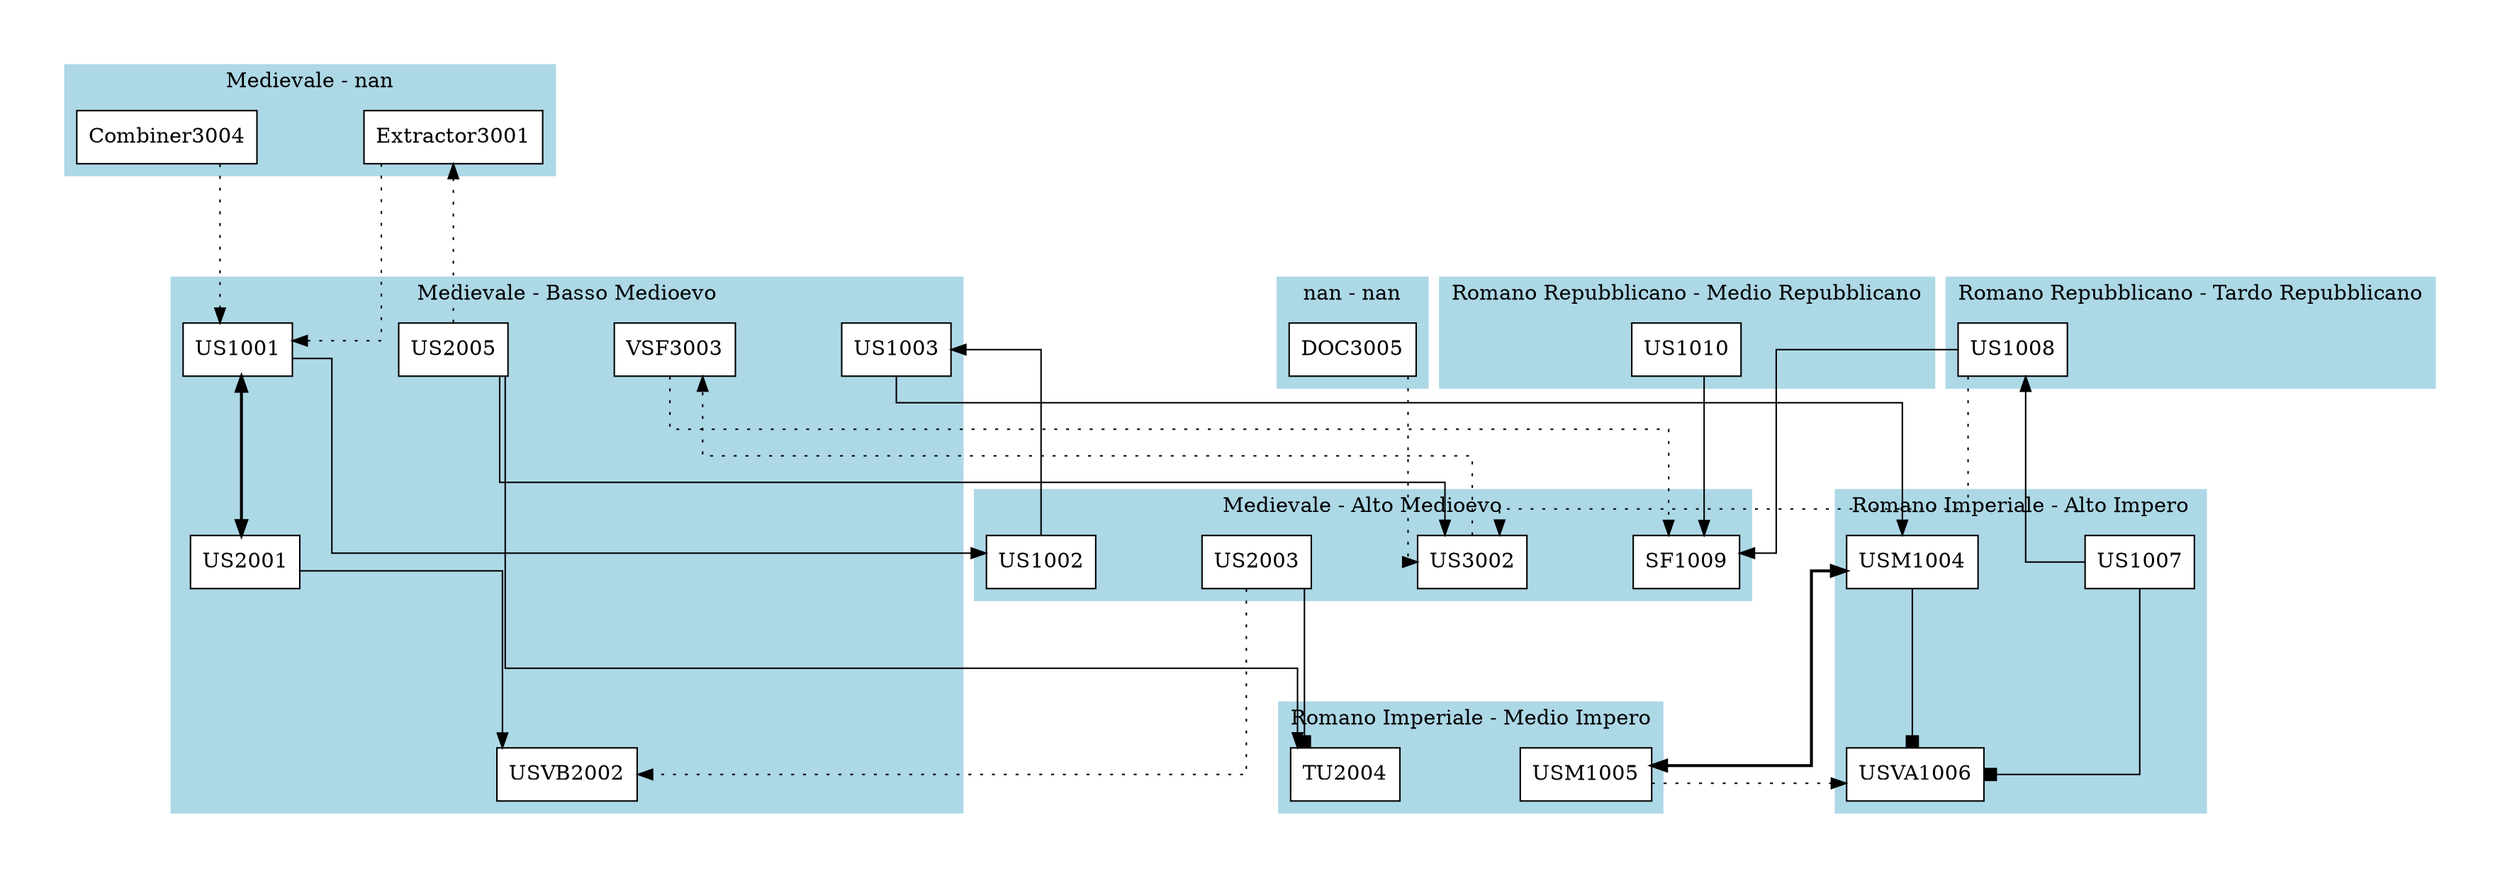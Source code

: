 digraph {
	graph [dpi=150 nodesep=1 pad=0.5 ranksep=1.5 splines=ortho]
	rankdir=TB
	compound=true
	subgraph cluster_datazione_1 {
		color=lightblue label="Medievale - Alto Medioevo" rank=same style=filled
		US1002 [label=US1002 fillcolor=white period="Medievale - Alto Medioevo" shape=box style=filled tooltip=""]
		SF1009 [label=SF1009 fillcolor=white period="Medievale - Alto Medioevo" shape=box style=filled tooltip=""]
		US2003 [label=US2003 fillcolor=white period="Medievale - Alto Medioevo" shape=box style=filled tooltip=""]
		US3002 [label=US3002 fillcolor=white period="Medievale - Alto Medioevo" shape=box style=filled tooltip=""]
	}
	subgraph cluster_datazione_2 {
		color=lightblue label="Medievale - Basso Medioevo" rank=same style=filled
		US1001 [label=US1001 fillcolor=white period="Medievale - Basso Medioevo" shape=box style=filled tooltip=""]
		US1003 [label=US1003 fillcolor=white period="Medievale - Basso Medioevo" shape=box style=filled tooltip=""]
		US2001 [label=US2001 fillcolor=white period="Medievale - Basso Medioevo" shape=box style=filled tooltip=""]
		USVB2002 [label=USVB2002 fillcolor=white period="Medievale - Basso Medioevo" shape=box style=filled tooltip=""]
		US2005 [label=US2005 fillcolor=white period="Medievale - Basso Medioevo" shape=box style=filled tooltip=""]
		VSF3003 [label=VSF3003 fillcolor=white period="Medievale - Basso Medioevo" shape=box style=filled tooltip=""]
	}
	subgraph cluster_datazione_3 {
		color=lightblue label="Medievale - nan" rank=same style=filled
		Extractor3001 [label=Extractor3001 fillcolor=white period="Medievale - nan" shape=box style=filled tooltip=""]
		Combiner3004 [label=Combiner3004 fillcolor=white period="Medievale - nan" shape=box style=filled tooltip=""]
	}
	subgraph cluster_datazione_4 {
		color=lightblue label="Romano Imperiale - Alto Impero" rank=same style=filled
		USM1004 [label=USM1004 fillcolor=white period="Romano Imperiale - Alto Impero" shape=box style=filled tooltip=""]
		USVA1006 [label=USVA1006 fillcolor=white period="Romano Imperiale - Alto Impero" shape=box style=filled tooltip=""]
		US1007 [label=US1007 fillcolor=white period="Romano Imperiale - Alto Impero" shape=box style=filled tooltip=""]
	}
	subgraph cluster_datazione_5 {
		color=lightblue label="Romano Imperiale - Medio Impero" rank=same style=filled
		USM1005 [label=USM1005 fillcolor=white period="Romano Imperiale - Medio Impero" shape=box style=filled tooltip=""]
		TU2004 [label=TU2004 fillcolor=white period="Romano Imperiale - Medio Impero" shape=box style=filled tooltip=""]
	}
	subgraph cluster_datazione_6 {
		color=lightblue label="Romano Repubblicano - Medio Repubblicano" rank=same style=filled
		US1010 [label=US1010 fillcolor=white period="Romano Repubblicano - Medio Repubblicano" shape=box style=filled tooltip=""]
	}
	subgraph cluster_datazione_7 {
		color=lightblue label="Romano Repubblicano - Tardo Repubblicano" rank=same style=filled
		US1008 [label=US1008 fillcolor=white period="Romano Repubblicano - Tardo Repubblicano" shape=box style=filled tooltip=""]
	}
	subgraph cluster_datazione_8 {
		color=lightblue label="nan - nan" rank=same style=filled
		DOC3005 [label=DOC3005 fillcolor=white period="nan - nan" shape=box style=filled tooltip=""]
	}
	USM1005 -> USVA1006 [arrowhead=normal color=black style=dotted]
	US1008 -> US3002 [arrowhead=normal color=black style=dotted]
	US2003 -> USVB2002 [arrowhead=normal color=black style=dotted]
	US2005 -> Extractor3001 [arrowhead=normal color=black style=dotted]
	Extractor3001 -> US1001 [arrowhead=normal color=black style=dotted]
	US3002 -> VSF3003 [arrowhead=normal color=black style=dotted]
	VSF3003 -> SF1009 [arrowhead=normal color=black style=dotted]
	Combiner3004 -> US1001 [arrowhead=normal color=black style=dotted]
	DOC3005 -> US3002 [arrowhead=normal color=black style=dotted]
	US1001 -> US2001 [arrowhead=normal arrowtail=normal color=black dir=both style=bold]
	USM1004 -> USM1005 [arrowhead=normal arrowtail=normal color=black dir=both style=bold]
	USM1004 -> USVA1006 [arrowhead=box color=black style=solid]
	US1007 -> USVA1006 [arrowhead=box color=black style=solid]
	US2003 -> TU2004 [arrowhead=box color=black style=solid]
	US1001 -> US1002 [arrowhead=normal color=black style=solid]
	US1002 -> US1003 [arrowhead=normal color=black style=solid]
	US1003 -> USM1004 [arrowhead=normal color=black style=solid]
	US1007 -> US1008 [arrowhead=normal color=black style=solid]
	US1008 -> SF1009 [arrowhead=normal color=black style=solid]
	US1010 -> SF1009 [arrowhead=normal color=black style=solid]
	US2001 -> USVB2002 [arrowhead=normal color=black style=solid]
	US2005 -> TU2004 [arrowhead=normal color=black style=solid]
	US2005 -> US3002 [arrowhead=normal color=black style=solid]
}
